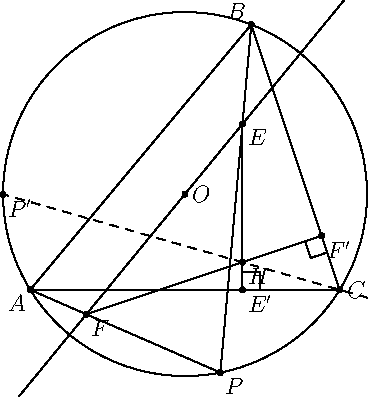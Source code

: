 import geometry;
size(7cm);

point A = (0,0);
point C = (7,0);
point B = (5,6);

circle w = circle(A,B,C);
point O_ = w.C;

real y = 4.3;
line n = line((y,0),(y,1));

point P = intersectionpoints(n,w)[0];

real x = 4.8;

line l = line((x,0),(x,1));
point E_ = intersectionpoint(l, line(B,P));

point Ep = projection(line(A,C))*E_;

point F = intersectionpoint(line(A,P),line(E_,O_));
point Fp = projection(line(B,C))*F;


point H = intersectionpoint(line(E_,Ep),line(F,Fp));

point Pp = reflect(line(O_,E_))*P;

//draw
dot("$A$", A, SW);
dot("$B$", B, NW);
dot("$C$", C);
dot("$O$", O_);
dot("$P$", P, SE);
dot("$E$", E_, SE);
dot("$E'$", Ep, SE);
dot("$F$", F, SE);
dot("$F'$", Fp, SE);
dot("$H$", H, SE);
dot("$P'$", Pp, SE);
//dot("$D$", D, SW);
//dot("$W$", W_, N+E*.7);

draw(A--B--C--cycle);
draw(w);
draw(B--P--A);
draw(E_--Ep^^F--Fp);

draw(line(O_,E_));

draw(line(C,H),dashed);

markrightangle(F,Fp,C);
markrightangle(C,Ep,E_);
